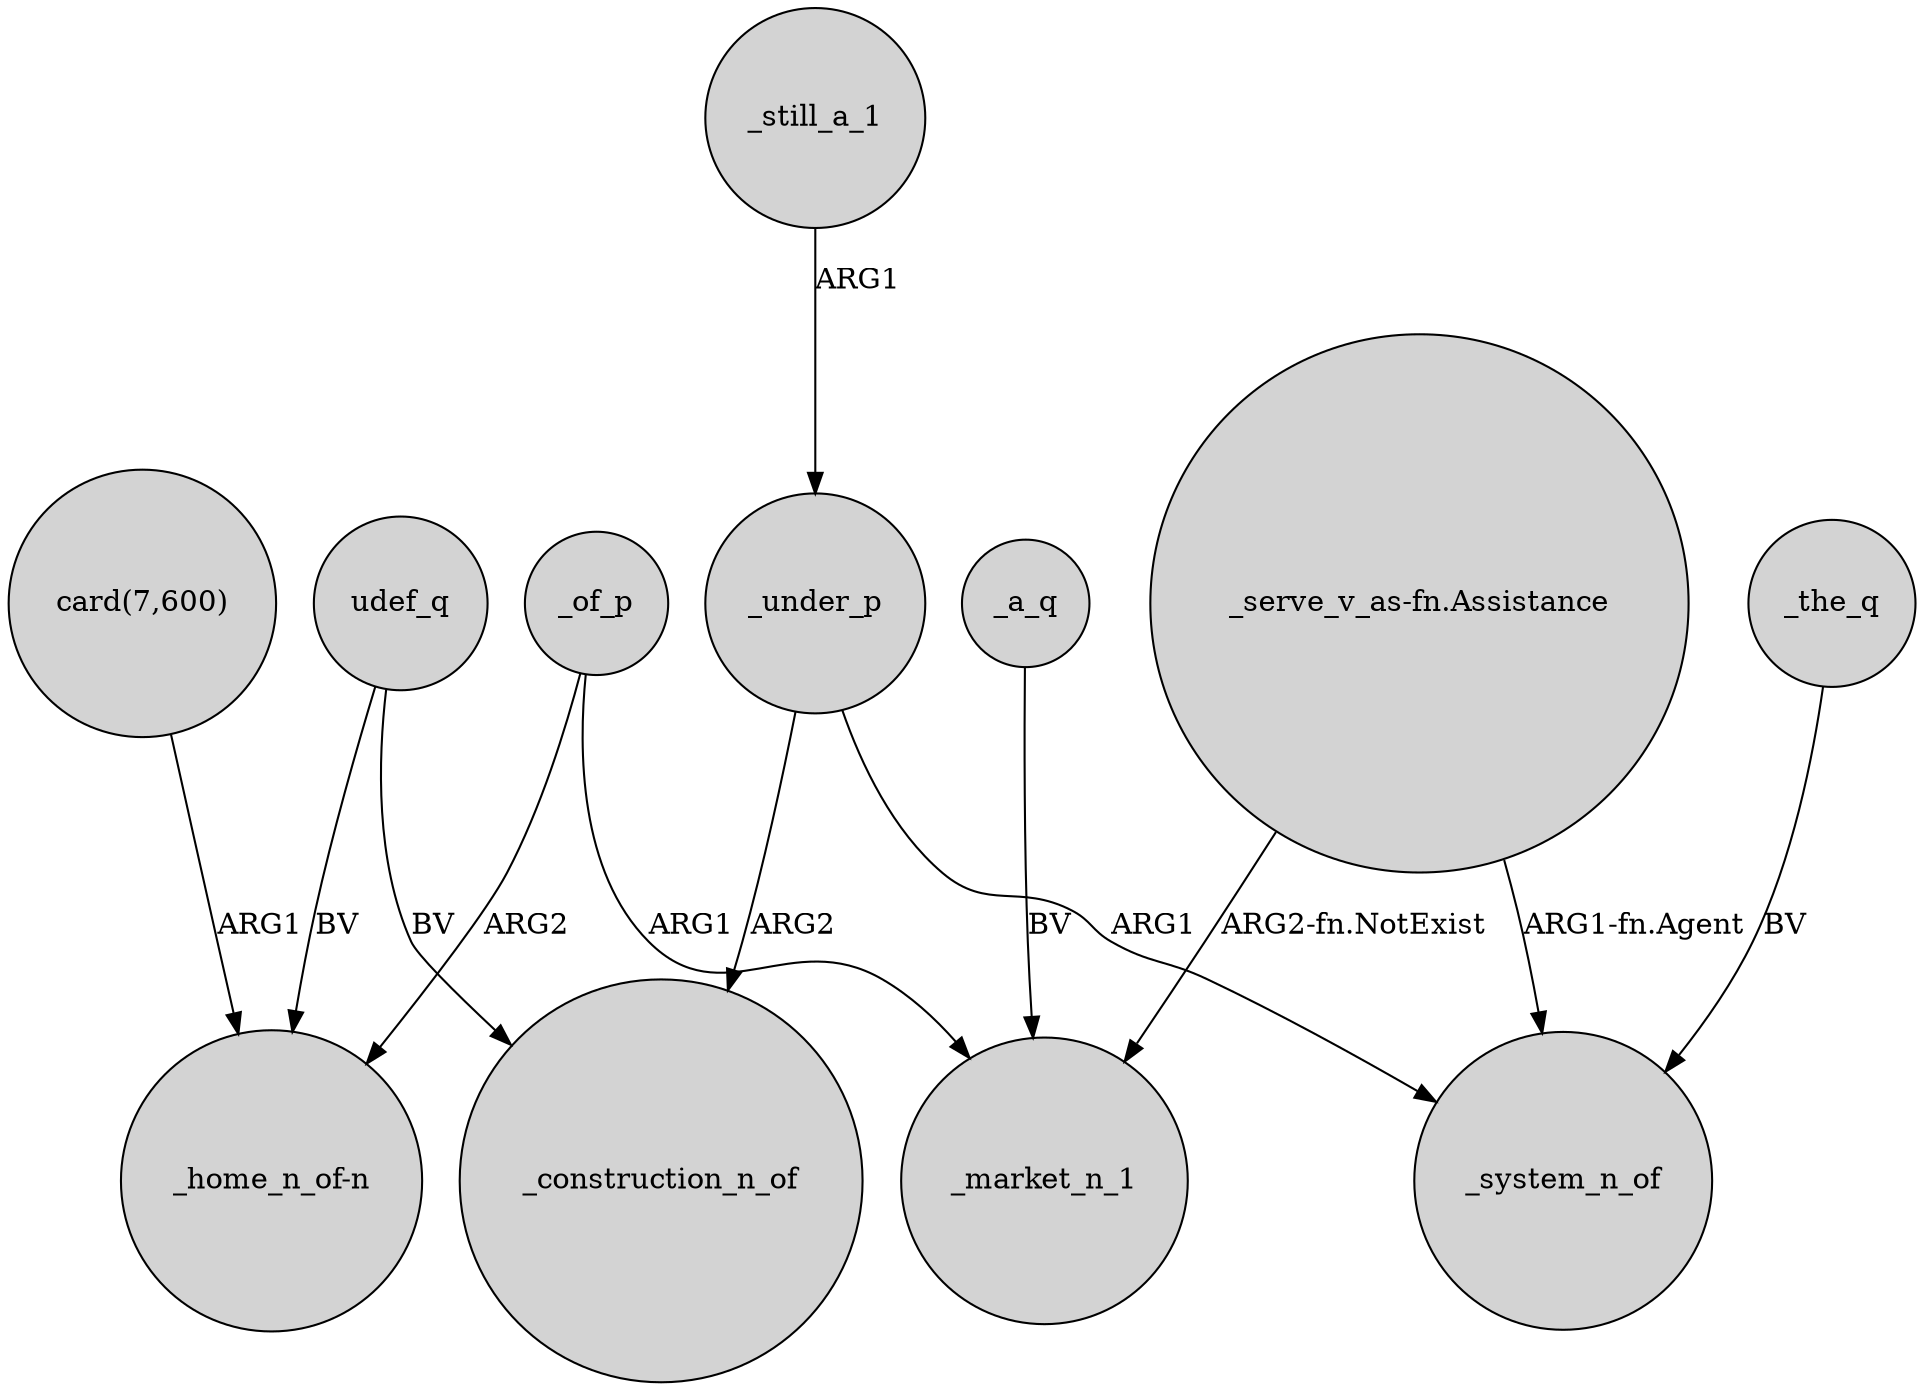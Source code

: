 digraph {
	node [shape=circle style=filled]
	udef_q -> "_home_n_of-n" [label=BV]
	_the_q -> _system_n_of [label=BV]
	_of_p -> _market_n_1 [label=ARG1]
	_under_p -> _construction_n_of [label=ARG2]
	_under_p -> _system_n_of [label=ARG1]
	"_serve_v_as-fn.Assistance" -> _system_n_of [label="ARG1-fn.Agent"]
	_still_a_1 -> _under_p [label=ARG1]
	udef_q -> _construction_n_of [label=BV]
	_of_p -> "_home_n_of-n" [label=ARG2]
	"card(7,600)" -> "_home_n_of-n" [label=ARG1]
	_a_q -> _market_n_1 [label=BV]
	"_serve_v_as-fn.Assistance" -> _market_n_1 [label="ARG2-fn.NotExist"]
}
